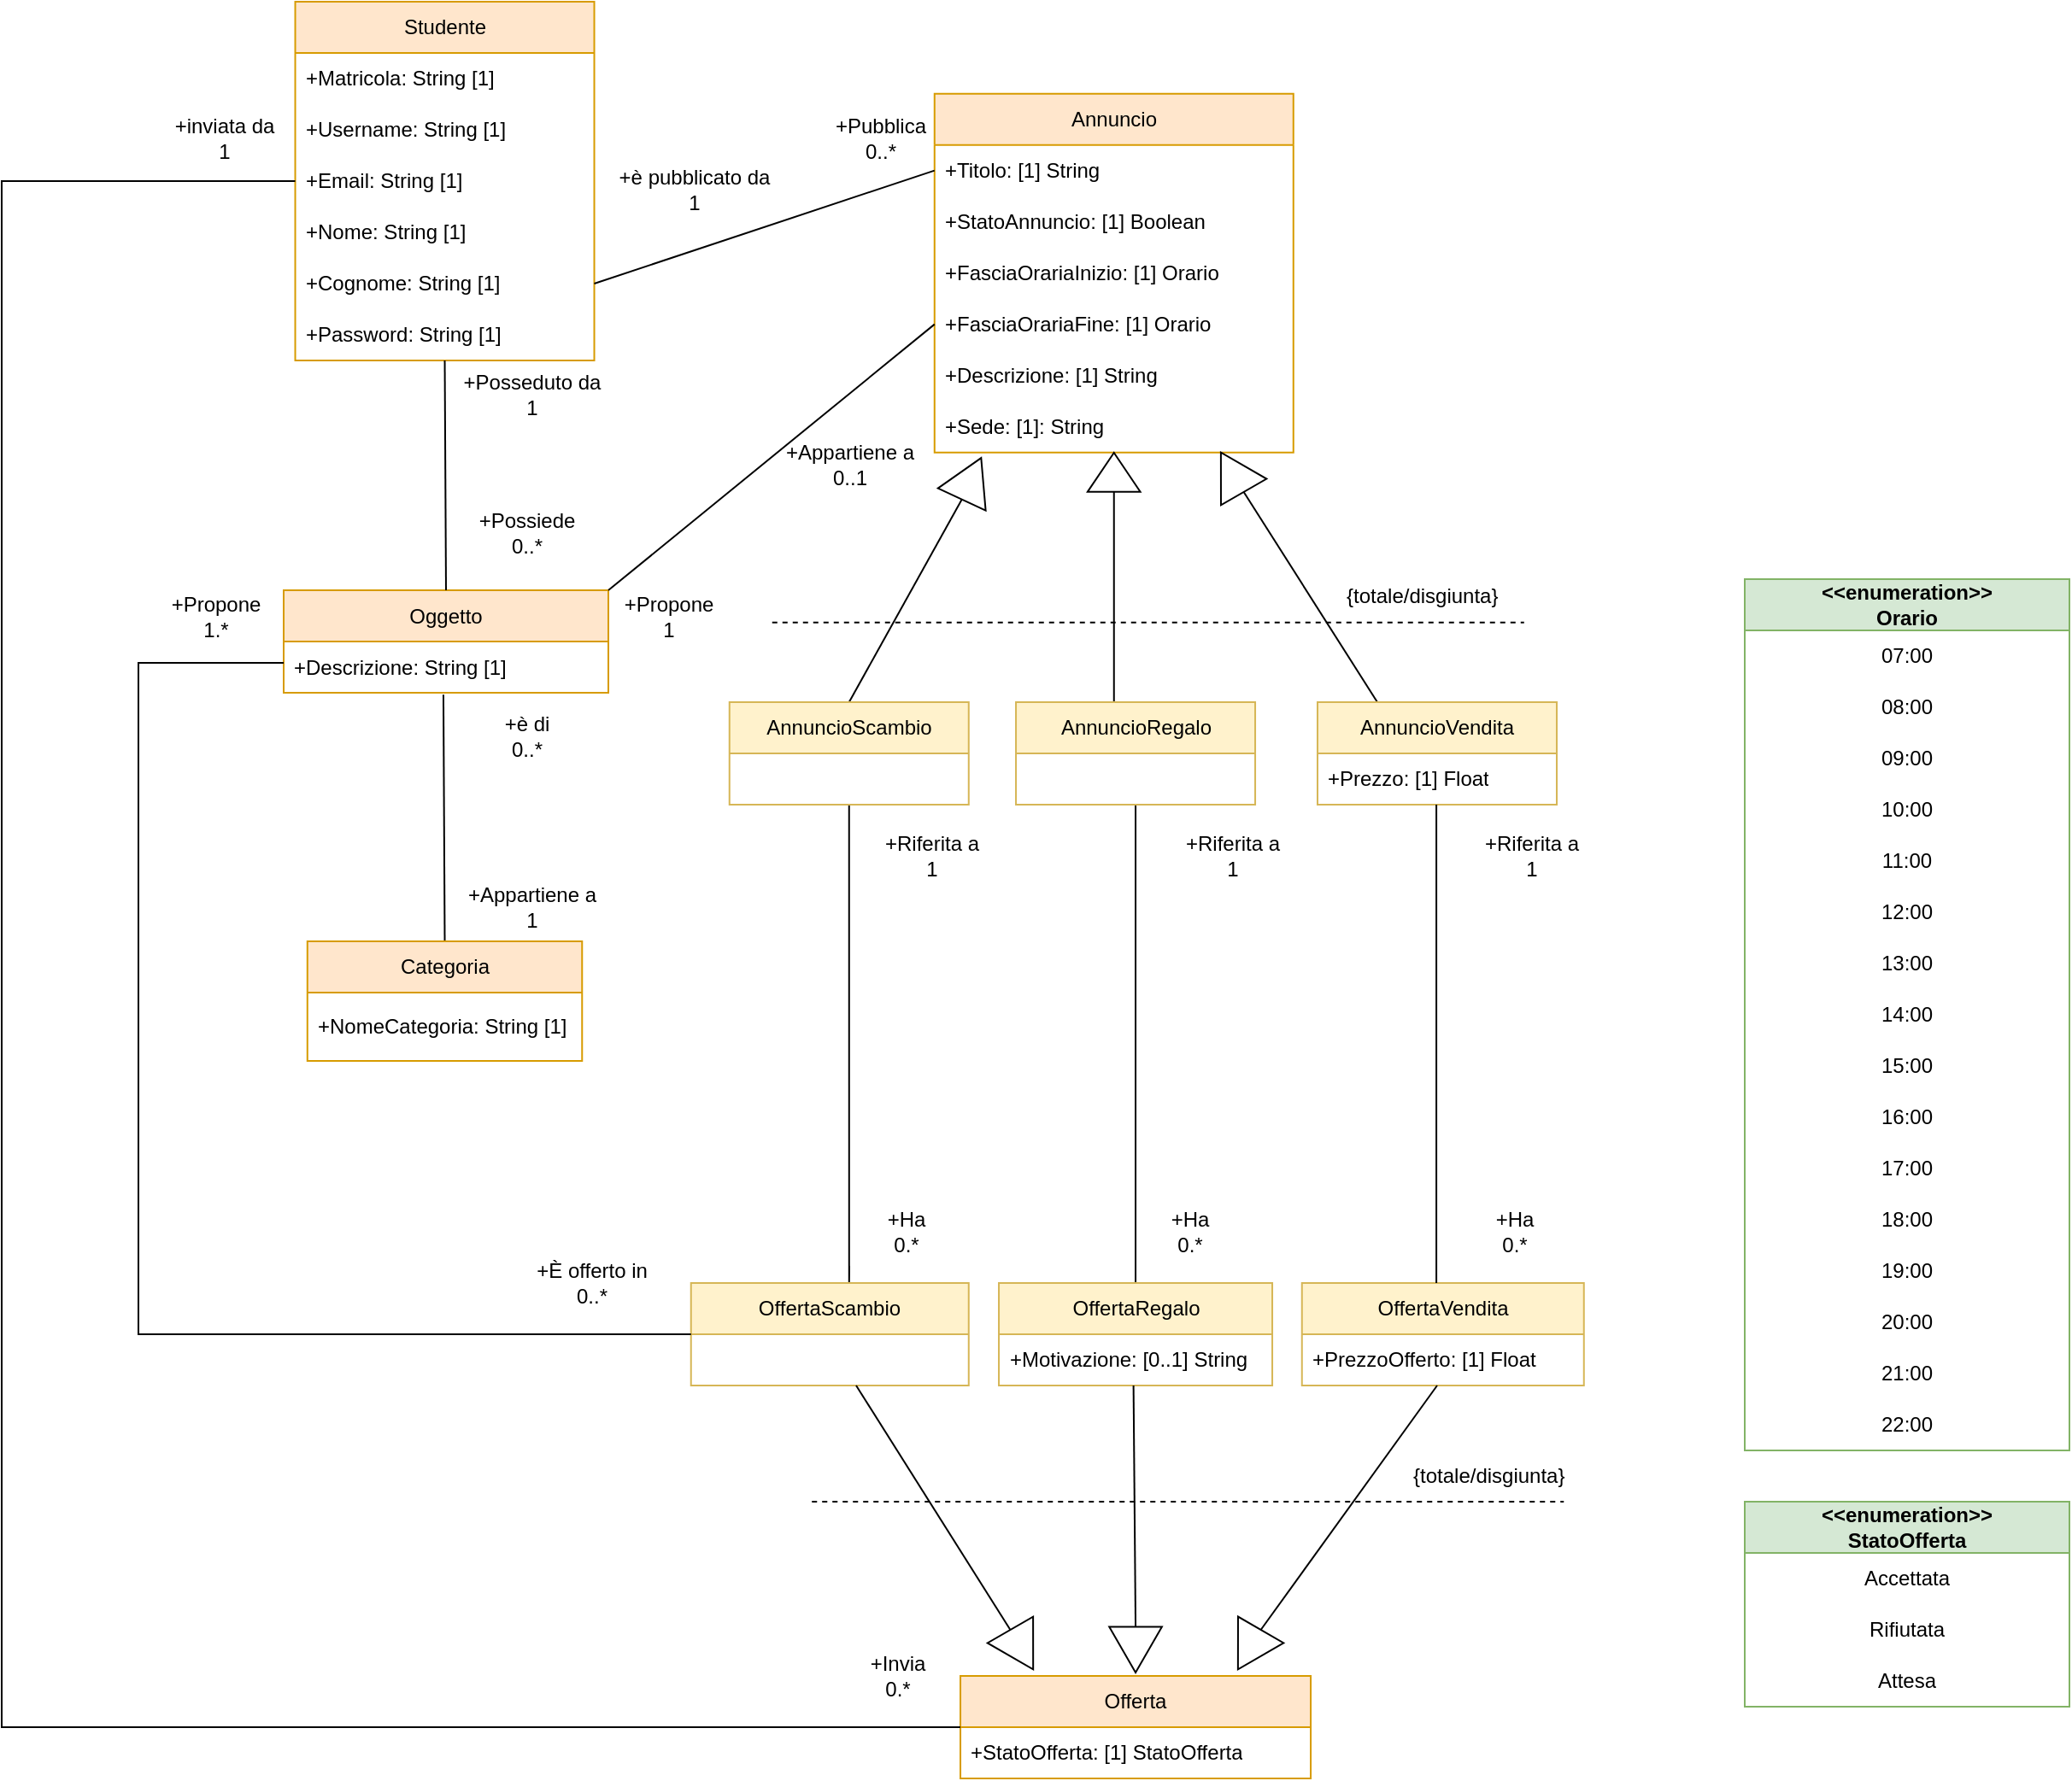 <mxfile version="28.2.5">
  <diagram name="Pagina-1" id="zWVODSfNYLkU4-OAESrM">
    <mxGraphModel dx="1209" dy="602" grid="1" gridSize="10" guides="1" tooltips="1" connect="1" arrows="1" fold="1" page="1" pageScale="1" pageWidth="827" pageHeight="1169" math="0" shadow="0">
      <root>
        <mxCell id="0" />
        <mxCell id="1" parent="0" />
        <mxCell id="bRePYDPPAmolNRZb8Xk8-1" value="Studente" style="swimlane;fontStyle=0;childLayout=stackLayout;horizontal=1;startSize=30;horizontalStack=0;resizeParent=1;resizeParentMax=0;resizeLast=0;collapsible=1;marginBottom=0;whiteSpace=wrap;html=1;fillColor=#ffe6cc;strokeColor=#d79b00;" vertex="1" parent="1">
          <mxGeometry x="511.76" y="210" width="175" height="210" as="geometry" />
        </mxCell>
        <mxCell id="bRePYDPPAmolNRZb8Xk8-2" value="+Matricola: String [1]" style="text;strokeColor=none;fillColor=none;align=left;verticalAlign=middle;spacingLeft=4;spacingRight=4;overflow=hidden;points=[[0,0.5],[1,0.5]];portConstraint=eastwest;rotatable=0;whiteSpace=wrap;html=1;" vertex="1" parent="bRePYDPPAmolNRZb8Xk8-1">
          <mxGeometry y="30" width="175" height="30" as="geometry" />
        </mxCell>
        <mxCell id="bRePYDPPAmolNRZb8Xk8-3" value="+Username: String [1]" style="text;strokeColor=none;fillColor=none;align=left;verticalAlign=middle;spacingLeft=4;spacingRight=4;overflow=hidden;points=[[0,0.5],[1,0.5]];portConstraint=eastwest;rotatable=0;whiteSpace=wrap;html=1;" vertex="1" parent="bRePYDPPAmolNRZb8Xk8-1">
          <mxGeometry y="60" width="175" height="30" as="geometry" />
        </mxCell>
        <mxCell id="bRePYDPPAmolNRZb8Xk8-4" value="+Email: String [1]" style="text;strokeColor=none;fillColor=none;align=left;verticalAlign=middle;spacingLeft=4;spacingRight=4;overflow=hidden;points=[[0,0.5],[1,0.5]];portConstraint=eastwest;rotatable=0;whiteSpace=wrap;html=1;" vertex="1" parent="bRePYDPPAmolNRZb8Xk8-1">
          <mxGeometry y="90" width="175" height="30" as="geometry" />
        </mxCell>
        <mxCell id="bRePYDPPAmolNRZb8Xk8-5" value="+Nome: String [1]" style="text;strokeColor=none;fillColor=none;align=left;verticalAlign=middle;spacingLeft=4;spacingRight=4;overflow=hidden;points=[[0,0.5],[1,0.5]];portConstraint=eastwest;rotatable=0;whiteSpace=wrap;html=1;" vertex="1" parent="bRePYDPPAmolNRZb8Xk8-1">
          <mxGeometry y="120" width="175" height="30" as="geometry" />
        </mxCell>
        <mxCell id="bRePYDPPAmolNRZb8Xk8-6" value="+Cognome: String [1]" style="text;strokeColor=none;fillColor=none;align=left;verticalAlign=middle;spacingLeft=4;spacingRight=4;overflow=hidden;points=[[0,0.5],[1,0.5]];portConstraint=eastwest;rotatable=0;whiteSpace=wrap;html=1;" vertex="1" parent="bRePYDPPAmolNRZb8Xk8-1">
          <mxGeometry y="150" width="175" height="30" as="geometry" />
        </mxCell>
        <mxCell id="bRePYDPPAmolNRZb8Xk8-7" value="+Password: String [1]" style="text;strokeColor=none;fillColor=none;align=left;verticalAlign=middle;spacingLeft=4;spacingRight=4;overflow=hidden;points=[[0,0.5],[1,0.5]];portConstraint=eastwest;rotatable=0;whiteSpace=wrap;html=1;" vertex="1" parent="bRePYDPPAmolNRZb8Xk8-1">
          <mxGeometry y="180" width="175" height="30" as="geometry" />
        </mxCell>
        <mxCell id="bRePYDPPAmolNRZb8Xk8-8" value="Oggetto" style="swimlane;fontStyle=0;childLayout=stackLayout;horizontal=1;startSize=30;horizontalStack=0;resizeParent=1;resizeParentMax=0;resizeLast=0;collapsible=1;marginBottom=0;whiteSpace=wrap;html=1;fillColor=#ffe6cc;strokeColor=#d79b00;" vertex="1" parent="1">
          <mxGeometry x="505" y="554.5" width="190" height="60" as="geometry" />
        </mxCell>
        <mxCell id="bRePYDPPAmolNRZb8Xk8-9" value="+Descrizione: String [1]" style="text;strokeColor=none;fillColor=none;align=left;verticalAlign=middle;spacingLeft=4;spacingRight=4;overflow=hidden;points=[[0,0.5],[1,0.5]];portConstraint=eastwest;rotatable=0;whiteSpace=wrap;html=1;" vertex="1" parent="bRePYDPPAmolNRZb8Xk8-8">
          <mxGeometry y="30" width="190" height="30" as="geometry" />
        </mxCell>
        <mxCell id="bRePYDPPAmolNRZb8Xk8-10" value="Annuncio" style="swimlane;fontStyle=0;childLayout=stackLayout;horizontal=1;startSize=30;horizontalStack=0;resizeParent=1;resizeParentMax=0;resizeLast=0;collapsible=1;marginBottom=0;whiteSpace=wrap;html=1;fillColor=#ffe6cc;strokeColor=#d79b00;" vertex="1" parent="1">
          <mxGeometry x="885.88" y="263.82" width="210" height="210" as="geometry" />
        </mxCell>
        <mxCell id="bRePYDPPAmolNRZb8Xk8-11" value="+Titolo: [1] String" style="text;strokeColor=none;fillColor=none;align=left;verticalAlign=middle;spacingLeft=4;spacingRight=4;overflow=hidden;points=[[0,0.5],[1,0.5]];portConstraint=eastwest;rotatable=0;whiteSpace=wrap;html=1;" vertex="1" parent="bRePYDPPAmolNRZb8Xk8-10">
          <mxGeometry y="30" width="210" height="30" as="geometry" />
        </mxCell>
        <mxCell id="bRePYDPPAmolNRZb8Xk8-12" value="+StatoAnnuncio: [1] Boolean" style="text;strokeColor=none;fillColor=none;align=left;verticalAlign=middle;spacingLeft=4;spacingRight=4;overflow=hidden;points=[[0,0.5],[1,0.5]];portConstraint=eastwest;rotatable=0;whiteSpace=wrap;html=1;" vertex="1" parent="bRePYDPPAmolNRZb8Xk8-10">
          <mxGeometry y="60" width="210" height="30" as="geometry" />
        </mxCell>
        <mxCell id="bRePYDPPAmolNRZb8Xk8-13" value="+FasciaOrariaInizio: [1] Orario" style="text;strokeColor=none;fillColor=none;align=left;verticalAlign=middle;spacingLeft=4;spacingRight=4;overflow=hidden;points=[[0,0.5],[1,0.5]];portConstraint=eastwest;rotatable=0;whiteSpace=wrap;html=1;" vertex="1" parent="bRePYDPPAmolNRZb8Xk8-10">
          <mxGeometry y="90" width="210" height="30" as="geometry" />
        </mxCell>
        <mxCell id="bRePYDPPAmolNRZb8Xk8-14" value="+FasciaOrariaFine: [1]&amp;nbsp;Orario" style="text;strokeColor=none;fillColor=none;align=left;verticalAlign=middle;spacingLeft=4;spacingRight=4;overflow=hidden;points=[[0,0.5],[1,0.5]];portConstraint=eastwest;rotatable=0;whiteSpace=wrap;html=1;" vertex="1" parent="bRePYDPPAmolNRZb8Xk8-10">
          <mxGeometry y="120" width="210" height="30" as="geometry" />
        </mxCell>
        <mxCell id="bRePYDPPAmolNRZb8Xk8-15" value="+Descrizione: [1] String" style="text;strokeColor=none;fillColor=none;align=left;verticalAlign=middle;spacingLeft=4;spacingRight=4;overflow=hidden;points=[[0,0.5],[1,0.5]];portConstraint=eastwest;rotatable=0;whiteSpace=wrap;html=1;" vertex="1" parent="bRePYDPPAmolNRZb8Xk8-10">
          <mxGeometry y="150" width="210" height="30" as="geometry" />
        </mxCell>
        <mxCell id="bRePYDPPAmolNRZb8Xk8-16" value="+Sede: [1]: String" style="text;strokeColor=none;fillColor=none;align=left;verticalAlign=middle;spacingLeft=4;spacingRight=4;overflow=hidden;points=[[0,0.5],[1,0.5]];portConstraint=eastwest;rotatable=0;whiteSpace=wrap;html=1;" vertex="1" parent="bRePYDPPAmolNRZb8Xk8-10">
          <mxGeometry y="180" width="210" height="30" as="geometry" />
        </mxCell>
        <mxCell id="bRePYDPPAmolNRZb8Xk8-17" value="" style="triangle;whiteSpace=wrap;html=1;rotation=-120;" vertex="1" parent="1">
          <mxGeometry x="1046.76" y="470" width="26.76" height="30.81" as="geometry" />
        </mxCell>
        <mxCell id="bRePYDPPAmolNRZb8Xk8-18" value="" style="triangle;whiteSpace=wrap;html=1;rotation=-90;" vertex="1" parent="1">
          <mxGeometry x="979.44" y="470" width="22.87" height="30.81" as="geometry" />
        </mxCell>
        <mxCell id="bRePYDPPAmolNRZb8Xk8-19" value="" style="triangle;whiteSpace=wrap;html=1;rotation=-65;" vertex="1" parent="1">
          <mxGeometry x="894.115" y="473.815" width="26.76" height="30.81" as="geometry" />
        </mxCell>
        <mxCell id="bRePYDPPAmolNRZb8Xk8-20" value="" style="endArrow=none;html=1;rounded=0;entryX=0;entryY=0.5;entryDx=0;entryDy=0;exitX=0.25;exitY=0;exitDx=0;exitDy=0;" edge="1" parent="1" source="bRePYDPPAmolNRZb8Xk8-23" target="bRePYDPPAmolNRZb8Xk8-17">
          <mxGeometry width="50" height="50" relative="1" as="geometry">
            <mxPoint x="870.88" y="633.42" as="sourcePoint" />
            <mxPoint x="900.88" y="562.22" as="targetPoint" />
          </mxGeometry>
        </mxCell>
        <mxCell id="bRePYDPPAmolNRZb8Xk8-21" value="" style="endArrow=none;html=1;rounded=0;entryX=0;entryY=0.5;entryDx=0;entryDy=0;exitX=0.5;exitY=0;exitDx=0;exitDy=0;" edge="1" parent="1" target="bRePYDPPAmolNRZb8Xk8-18">
          <mxGeometry width="50" height="50" relative="1" as="geometry">
            <mxPoint x="990.88" y="633.42" as="sourcePoint" />
            <mxPoint x="990.883" y="560.201" as="targetPoint" />
          </mxGeometry>
        </mxCell>
        <mxCell id="bRePYDPPAmolNRZb8Xk8-22" value="" style="endArrow=none;html=1;rounded=0;entryX=0;entryY=0.5;entryDx=0;entryDy=0;exitX=0.5;exitY=0;exitDx=0;exitDy=0;" edge="1" parent="1" source="bRePYDPPAmolNRZb8Xk8-28" target="bRePYDPPAmolNRZb8Xk8-19">
          <mxGeometry width="50" height="50" relative="1" as="geometry">
            <mxPoint x="1090.88" y="613.42" as="sourcePoint" />
            <mxPoint x="1070.88" y="583.42" as="targetPoint" />
          </mxGeometry>
        </mxCell>
        <mxCell id="bRePYDPPAmolNRZb8Xk8-23" value="AnnuncioVendita" style="swimlane;fontStyle=0;childLayout=stackLayout;horizontal=1;startSize=30;horizontalStack=0;resizeParent=1;resizeParentMax=0;resizeLast=0;collapsible=1;marginBottom=0;whiteSpace=wrap;html=1;fillColor=#fff2cc;strokeColor=#d6b656;" vertex="1" parent="1">
          <mxGeometry x="1109.99" y="620" width="140" height="60" as="geometry" />
        </mxCell>
        <mxCell id="bRePYDPPAmolNRZb8Xk8-24" value="+Prezzo: [1] Float" style="text;strokeColor=none;fillColor=none;align=left;verticalAlign=middle;spacingLeft=4;spacingRight=4;overflow=hidden;points=[[0,0.5],[1,0.5]];portConstraint=eastwest;rotatable=0;whiteSpace=wrap;html=1;" vertex="1" parent="bRePYDPPAmolNRZb8Xk8-23">
          <mxGeometry y="30" width="140" height="30" as="geometry" />
        </mxCell>
        <mxCell id="bRePYDPPAmolNRZb8Xk8-25" style="edgeStyle=orthogonalEdgeStyle;rounded=0;orthogonalLoop=1;jettySize=auto;html=1;exitX=0.5;exitY=1;exitDx=0;exitDy=0;entryX=0.5;entryY=0;entryDx=0;entryDy=0;endArrow=none;endFill=0;" edge="1" parent="1" source="bRePYDPPAmolNRZb8Xk8-26" target="bRePYDPPAmolNRZb8Xk8-46">
          <mxGeometry relative="1" as="geometry" />
        </mxCell>
        <mxCell id="bRePYDPPAmolNRZb8Xk8-26" value="AnnuncioRegalo" style="swimlane;fontStyle=0;childLayout=stackLayout;horizontal=1;startSize=30;horizontalStack=0;resizeParent=1;resizeParentMax=0;resizeLast=0;collapsible=1;marginBottom=0;whiteSpace=wrap;html=1;fillColor=#fff2cc;strokeColor=#d6b656;" vertex="1" parent="1">
          <mxGeometry x="933.52" y="620" width="140" height="60" as="geometry" />
        </mxCell>
        <mxCell id="bRePYDPPAmolNRZb8Xk8-27" style="edgeStyle=orthogonalEdgeStyle;rounded=0;orthogonalLoop=1;jettySize=auto;html=1;exitX=0.5;exitY=1;exitDx=0;exitDy=0;endArrow=none;endFill=0;" edge="1" parent="1" source="bRePYDPPAmolNRZb8Xk8-28">
          <mxGeometry relative="1" as="geometry">
            <mxPoint x="836" y="950" as="targetPoint" />
            <Array as="points">
              <mxPoint x="836" y="960" />
            </Array>
          </mxGeometry>
        </mxCell>
        <mxCell id="bRePYDPPAmolNRZb8Xk8-28" value="AnnuncioScambio" style="swimlane;fontStyle=0;childLayout=stackLayout;horizontal=1;startSize=30;horizontalStack=0;resizeParent=1;resizeParentMax=0;resizeLast=0;collapsible=1;marginBottom=0;whiteSpace=wrap;html=1;fillColor=#fff2cc;strokeColor=#d6b656;" vertex="1" parent="1">
          <mxGeometry x="765.88" y="620" width="140" height="60" as="geometry" />
        </mxCell>
        <mxCell id="bRePYDPPAmolNRZb8Xk8-29" value="" style="endArrow=none;dashed=1;html=1;rounded=0;" edge="1" parent="1">
          <mxGeometry width="50" height="50" relative="1" as="geometry">
            <mxPoint x="790.88" y="573.42" as="sourcePoint" />
            <mxPoint x="1230.88" y="573.42" as="targetPoint" />
          </mxGeometry>
        </mxCell>
        <mxCell id="bRePYDPPAmolNRZb8Xk8-30" value="{totale/disgiunta}" style="text;strokeColor=none;fillColor=none;align=left;verticalAlign=middle;spacingLeft=4;spacingRight=4;overflow=hidden;points=[[0,0.5],[1,0.5]];portConstraint=eastwest;rotatable=0;whiteSpace=wrap;html=1;" vertex="1" parent="1">
          <mxGeometry x="1120.88" y="543.42" width="100" height="30" as="geometry" />
        </mxCell>
        <mxCell id="bRePYDPPAmolNRZb8Xk8-31" value="" style="endArrow=none;html=1;rounded=0;exitX=0;exitY=0.5;exitDx=0;exitDy=0;entryX=1;entryY=0.5;entryDx=0;entryDy=0;" edge="1" parent="1" source="bRePYDPPAmolNRZb8Xk8-11" target="bRePYDPPAmolNRZb8Xk8-6">
          <mxGeometry width="50" height="50" relative="1" as="geometry">
            <mxPoint x="737.5" y="340" as="sourcePoint" />
            <mxPoint x="650" y="260" as="targetPoint" />
          </mxGeometry>
        </mxCell>
        <mxCell id="bRePYDPPAmolNRZb8Xk8-32" value="" style="endArrow=none;html=1;rounded=0;entryX=0;entryY=0.5;entryDx=0;entryDy=0;exitX=1;exitY=0;exitDx=0;exitDy=0;" edge="1" parent="1" source="bRePYDPPAmolNRZb8Xk8-8" target="bRePYDPPAmolNRZb8Xk8-14">
          <mxGeometry width="50" height="50" relative="1" as="geometry">
            <mxPoint x="695" y="465" as="sourcePoint" />
            <mxPoint x="672.5" y="490" as="targetPoint" />
          </mxGeometry>
        </mxCell>
        <mxCell id="bRePYDPPAmolNRZb8Xk8-33" value="" style="endArrow=none;html=1;rounded=0;exitX=0.5;exitY=0;exitDx=0;exitDy=0;entryX=0.5;entryY=1;entryDx=0;entryDy=0;" edge="1" parent="1" source="bRePYDPPAmolNRZb8Xk8-8" target="bRePYDPPAmolNRZb8Xk8-1">
          <mxGeometry width="50" height="50" relative="1" as="geometry">
            <mxPoint x="595" y="520" as="sourcePoint" />
            <mxPoint x="595" y="350" as="targetPoint" />
          </mxGeometry>
        </mxCell>
        <mxCell id="bRePYDPPAmolNRZb8Xk8-34" value="+Pubblica&lt;div&gt;0..*&lt;/div&gt;" style="text;html=1;align=center;verticalAlign=middle;resizable=0;points=[];autosize=1;strokeColor=none;fillColor=none;" vertex="1" parent="1">
          <mxGeometry x="814.12" y="270" width="80" height="40" as="geometry" />
        </mxCell>
        <mxCell id="bRePYDPPAmolNRZb8Xk8-35" value="+è pubblicato da&lt;div&gt;1&lt;/div&gt;" style="text;html=1;align=center;verticalAlign=middle;resizable=0;points=[];autosize=1;strokeColor=none;fillColor=none;" vertex="1" parent="1">
          <mxGeometry x="690" y="300" width="110" height="40" as="geometry" />
        </mxCell>
        <mxCell id="bRePYDPPAmolNRZb8Xk8-36" value="+Posseduto da&lt;div&gt;1&lt;/div&gt;" style="text;html=1;align=center;verticalAlign=middle;resizable=0;points=[];autosize=1;strokeColor=none;fillColor=none;" vertex="1" parent="1">
          <mxGeometry x="600" y="420" width="100" height="40" as="geometry" />
        </mxCell>
        <mxCell id="bRePYDPPAmolNRZb8Xk8-37" value="+Possiede&lt;div&gt;0..*&lt;/div&gt;" style="text;html=1;align=center;verticalAlign=middle;resizable=0;points=[];autosize=1;strokeColor=none;fillColor=none;" vertex="1" parent="1">
          <mxGeometry x="606.76" y="500.81" width="80" height="40" as="geometry" />
        </mxCell>
        <mxCell id="bRePYDPPAmolNRZb8Xk8-38" value="+Propone&lt;div&gt;1&lt;/div&gt;" style="text;html=1;align=center;verticalAlign=middle;resizable=0;points=[];autosize=1;strokeColor=none;fillColor=none;" vertex="1" parent="1">
          <mxGeometry x="690" y="550" width="80" height="40" as="geometry" />
        </mxCell>
        <mxCell id="bRePYDPPAmolNRZb8Xk8-39" value="+Appartiene a&lt;div&gt;0..1&lt;/div&gt;" style="text;html=1;align=center;verticalAlign=middle;resizable=0;points=[];autosize=1;strokeColor=none;fillColor=none;" vertex="1" parent="1">
          <mxGeometry x="785.88" y="460.81" width="100" height="40" as="geometry" />
        </mxCell>
        <mxCell id="bRePYDPPAmolNRZb8Xk8-40" value="Offerta" style="swimlane;fontStyle=0;childLayout=stackLayout;horizontal=1;startSize=30;horizontalStack=0;resizeParent=1;resizeParentMax=0;resizeLast=0;collapsible=1;marginBottom=0;whiteSpace=wrap;html=1;fillColor=#ffe6cc;strokeColor=#d79b00;" vertex="1" parent="1">
          <mxGeometry x="901.02" y="1190" width="205" height="60" as="geometry" />
        </mxCell>
        <mxCell id="bRePYDPPAmolNRZb8Xk8-41" value="+StatoOfferta: [1] StatoOfferta" style="text;strokeColor=none;fillColor=none;align=left;verticalAlign=middle;spacingLeft=4;spacingRight=4;overflow=hidden;points=[[0,0.5],[1,0.5]];portConstraint=eastwest;rotatable=0;whiteSpace=wrap;html=1;" vertex="1" parent="bRePYDPPAmolNRZb8Xk8-40">
          <mxGeometry y="30" width="205" height="30" as="geometry" />
        </mxCell>
        <mxCell id="bRePYDPPAmolNRZb8Xk8-42" value="" style="triangle;whiteSpace=wrap;html=1;rotation=60;" vertex="1" parent="1">
          <mxGeometry x="923.52" y="1159.19" width="26.76" height="30.81" as="geometry" />
        </mxCell>
        <mxCell id="bRePYDPPAmolNRZb8Xk8-43" value="" style="triangle;whiteSpace=wrap;html=1;rotation=90;" vertex="1" parent="1">
          <mxGeometry x="990.143" y="1159.186" width="26.76" height="30.81" as="geometry" />
        </mxCell>
        <mxCell id="bRePYDPPAmolNRZb8Xk8-44" value="" style="triangle;whiteSpace=wrap;html=1;rotation=120;" vertex="1" parent="1">
          <mxGeometry x="1056.755" y="1159.185" width="26.76" height="30.81" as="geometry" />
        </mxCell>
        <mxCell id="bRePYDPPAmolNRZb8Xk8-45" value="OffertaScambio" style="swimlane;fontStyle=0;childLayout=stackLayout;horizontal=1;startSize=30;horizontalStack=0;resizeParent=1;resizeParentMax=0;resizeLast=0;collapsible=1;marginBottom=0;whiteSpace=wrap;html=1;fillColor=#fff2cc;strokeColor=#d6b656;" vertex="1" parent="1">
          <mxGeometry x="743.37" y="960" width="162.51" height="60" as="geometry" />
        </mxCell>
        <mxCell id="bRePYDPPAmolNRZb8Xk8-46" value="OffertaRegalo" style="swimlane;fontStyle=0;childLayout=stackLayout;horizontal=1;startSize=30;horizontalStack=0;resizeParent=1;resizeParentMax=0;resizeLast=0;collapsible=1;marginBottom=0;whiteSpace=wrap;html=1;fillColor=#fff2cc;strokeColor=#d6b656;" vertex="1" parent="1">
          <mxGeometry x="923.52" y="960" width="160" height="60" as="geometry" />
        </mxCell>
        <mxCell id="bRePYDPPAmolNRZb8Xk8-47" value="+Motivazione: [0..1] String" style="text;strokeColor=none;fillColor=none;align=left;verticalAlign=middle;spacingLeft=4;spacingRight=4;overflow=hidden;points=[[0,0.5],[1,0.5]];portConstraint=eastwest;rotatable=0;whiteSpace=wrap;html=1;" vertex="1" parent="bRePYDPPAmolNRZb8Xk8-46">
          <mxGeometry y="30" width="160" height="30" as="geometry" />
        </mxCell>
        <mxCell id="bRePYDPPAmolNRZb8Xk8-48" value="OffertaVendita" style="swimlane;fontStyle=0;childLayout=stackLayout;horizontal=1;startSize=30;horizontalStack=0;resizeParent=1;resizeParentMax=0;resizeLast=0;collapsible=1;marginBottom=0;whiteSpace=wrap;html=1;fillColor=#fff2cc;strokeColor=#d6b656;" vertex="1" parent="1">
          <mxGeometry x="1100.88" y="960" width="165" height="60" as="geometry" />
        </mxCell>
        <mxCell id="bRePYDPPAmolNRZb8Xk8-49" value="+PrezzoOfferto: [1] Float" style="text;strokeColor=none;fillColor=none;align=left;verticalAlign=middle;spacingLeft=4;spacingRight=4;overflow=hidden;points=[[0,0.5],[1,0.5]];portConstraint=eastwest;rotatable=0;whiteSpace=wrap;html=1;" vertex="1" parent="bRePYDPPAmolNRZb8Xk8-48">
          <mxGeometry y="30" width="165" height="30" as="geometry" />
        </mxCell>
        <mxCell id="bRePYDPPAmolNRZb8Xk8-50" value="" style="endArrow=none;dashed=1;html=1;rounded=0;" edge="1" parent="1">
          <mxGeometry width="50" height="50" relative="1" as="geometry">
            <mxPoint x="814.12" y="1087.99" as="sourcePoint" />
            <mxPoint x="1254.12" y="1087.99" as="targetPoint" />
          </mxGeometry>
        </mxCell>
        <mxCell id="bRePYDPPAmolNRZb8Xk8-51" value="{totale/disgiunta}" style="text;strokeColor=none;fillColor=none;align=left;verticalAlign=middle;spacingLeft=4;spacingRight=4;overflow=hidden;points=[[0,0.5],[1,0.5]];portConstraint=eastwest;rotatable=0;whiteSpace=wrap;html=1;" vertex="1" parent="1">
          <mxGeometry x="1160" y="1057.99" width="100" height="30" as="geometry" />
        </mxCell>
        <mxCell id="bRePYDPPAmolNRZb8Xk8-52" value="&lt;div&gt;&lt;b&gt;&amp;lt;&amp;lt;enumeration&amp;gt;&amp;gt;&lt;/b&gt;&lt;/div&gt;&lt;div&gt;&lt;b&gt;StatoOfferta&lt;/b&gt;&lt;/div&gt;" style="swimlane;fontStyle=0;childLayout=stackLayout;horizontal=1;startSize=30;horizontalStack=0;resizeParent=1;resizeParentMax=0;resizeLast=0;collapsible=1;marginBottom=0;whiteSpace=wrap;html=1;fillColor=#d5e8d4;strokeColor=#82b366;" vertex="1" parent="1">
          <mxGeometry x="1360" y="1087.99" width="190" height="120" as="geometry" />
        </mxCell>
        <mxCell id="bRePYDPPAmolNRZb8Xk8-53" value="Accettata" style="text;strokeColor=none;fillColor=none;align=center;verticalAlign=middle;spacingLeft=4;spacingRight=4;overflow=hidden;points=[[0,0.5],[1,0.5]];portConstraint=eastwest;rotatable=0;whiteSpace=wrap;html=1;" vertex="1" parent="bRePYDPPAmolNRZb8Xk8-52">
          <mxGeometry y="30" width="190" height="30" as="geometry" />
        </mxCell>
        <mxCell id="bRePYDPPAmolNRZb8Xk8-54" value="Rifiutata" style="text;strokeColor=none;fillColor=none;align=center;verticalAlign=middle;spacingLeft=4;spacingRight=4;overflow=hidden;points=[[0,0.5],[1,0.5]];portConstraint=eastwest;rotatable=0;whiteSpace=wrap;html=1;" vertex="1" parent="bRePYDPPAmolNRZb8Xk8-52">
          <mxGeometry y="60" width="190" height="30" as="geometry" />
        </mxCell>
        <mxCell id="bRePYDPPAmolNRZb8Xk8-55" value="Attesa" style="text;strokeColor=none;fillColor=none;align=center;verticalAlign=middle;spacingLeft=4;spacingRight=4;overflow=hidden;points=[[0,0.5],[1,0.5]];portConstraint=eastwest;rotatable=0;whiteSpace=wrap;html=1;" vertex="1" parent="bRePYDPPAmolNRZb8Xk8-52">
          <mxGeometry y="90" width="190" height="30" as="geometry" />
        </mxCell>
        <mxCell id="bRePYDPPAmolNRZb8Xk8-56" style="edgeStyle=orthogonalEdgeStyle;rounded=0;orthogonalLoop=1;jettySize=auto;html=1;exitX=0;exitY=0.5;exitDx=0;exitDy=0;entryX=0;entryY=0.5;entryDx=0;entryDy=0;endArrow=none;endFill=0;" edge="1" parent="1" target="bRePYDPPAmolNRZb8Xk8-45">
          <mxGeometry relative="1" as="geometry">
            <Array as="points">
              <mxPoint x="420" y="597" />
              <mxPoint x="420" y="990" />
            </Array>
            <mxPoint x="505" y="597.01" as="sourcePoint" />
          </mxGeometry>
        </mxCell>
        <mxCell id="bRePYDPPAmolNRZb8Xk8-57" style="edgeStyle=orthogonalEdgeStyle;rounded=0;orthogonalLoop=1;jettySize=auto;html=1;exitX=0.5;exitY=1;exitDx=0;exitDy=0;entryX=0.5;entryY=0;entryDx=0;entryDy=0;endArrow=none;endFill=0;" edge="1" parent="1">
          <mxGeometry relative="1" as="geometry">
            <mxPoint x="1179.54" y="680" as="sourcePoint" />
            <mxPoint x="1179.54" y="960" as="targetPoint" />
          </mxGeometry>
        </mxCell>
        <mxCell id="bRePYDPPAmolNRZb8Xk8-58" value="" style="endArrow=none;html=1;rounded=0;exitX=0;exitY=0.5;exitDx=0;exitDy=0;" edge="1" parent="1" source="bRePYDPPAmolNRZb8Xk8-42">
          <mxGeometry width="50" height="50" relative="1" as="geometry">
            <mxPoint x="960" y="1150" as="sourcePoint" />
            <mxPoint x="840" y="1020" as="targetPoint" />
          </mxGeometry>
        </mxCell>
        <mxCell id="bRePYDPPAmolNRZb8Xk8-59" value="" style="endArrow=none;html=1;rounded=0;exitX=0;exitY=0.5;exitDx=0;exitDy=0;" edge="1" parent="1" source="bRePYDPPAmolNRZb8Xk8-43">
          <mxGeometry width="50" height="50" relative="1" as="geometry">
            <mxPoint x="952.31" y="1070" as="sourcePoint" />
            <mxPoint x="1002.31" y="1020" as="targetPoint" />
          </mxGeometry>
        </mxCell>
        <mxCell id="bRePYDPPAmolNRZb8Xk8-60" value="" style="endArrow=none;html=1;rounded=0;exitX=0;exitY=0.5;exitDx=0;exitDy=0;" edge="1" parent="1" source="bRePYDPPAmolNRZb8Xk8-44">
          <mxGeometry width="50" height="50" relative="1" as="geometry">
            <mxPoint x="1130" y="1070" as="sourcePoint" />
            <mxPoint x="1180" y="1020" as="targetPoint" />
          </mxGeometry>
        </mxCell>
        <mxCell id="bRePYDPPAmolNRZb8Xk8-61" value="+Ha&lt;div&gt;0.*&lt;/div&gt;" style="text;html=1;align=center;verticalAlign=middle;resizable=0;points=[];autosize=1;strokeColor=none;fillColor=none;" vertex="1" parent="1">
          <mxGeometry x="844.11" y="910" width="50" height="40" as="geometry" />
        </mxCell>
        <mxCell id="bRePYDPPAmolNRZb8Xk8-62" value="+Ha&lt;div&gt;0.*&lt;/div&gt;" style="text;html=1;align=center;verticalAlign=middle;resizable=0;points=[];autosize=1;strokeColor=none;fillColor=none;" vertex="1" parent="1">
          <mxGeometry x="1010" y="910" width="50" height="40" as="geometry" />
        </mxCell>
        <mxCell id="bRePYDPPAmolNRZb8Xk8-63" value="+Ha&lt;div&gt;0.*&lt;/div&gt;" style="text;html=1;align=center;verticalAlign=middle;resizable=0;points=[];autosize=1;strokeColor=none;fillColor=none;" vertex="1" parent="1">
          <mxGeometry x="1199.99" y="910" width="50" height="40" as="geometry" />
        </mxCell>
        <mxCell id="bRePYDPPAmolNRZb8Xk8-64" value="+Riferita a&lt;div&gt;1&lt;/div&gt;" style="text;html=1;align=center;verticalAlign=middle;resizable=0;points=[];autosize=1;strokeColor=none;fillColor=none;" vertex="1" parent="1">
          <mxGeometry x="844.11" y="690" width="80" height="40" as="geometry" />
        </mxCell>
        <mxCell id="bRePYDPPAmolNRZb8Xk8-65" value="+Riferita a&lt;div&gt;1&lt;/div&gt;" style="text;html=1;align=center;verticalAlign=middle;resizable=0;points=[];autosize=1;strokeColor=none;fillColor=none;" vertex="1" parent="1">
          <mxGeometry x="1020.14" y="690" width="80" height="40" as="geometry" />
        </mxCell>
        <mxCell id="bRePYDPPAmolNRZb8Xk8-66" value="+Riferita a&lt;div&gt;1&lt;/div&gt;" style="text;html=1;align=center;verticalAlign=middle;resizable=0;points=[];autosize=1;strokeColor=none;fillColor=none;" vertex="1" parent="1">
          <mxGeometry x="1195" y="690" width="80" height="40" as="geometry" />
        </mxCell>
        <mxCell id="bRePYDPPAmolNRZb8Xk8-67" value="+È offerto in&lt;div&gt;0..*&lt;/div&gt;" style="text;html=1;align=center;verticalAlign=middle;resizable=0;points=[];autosize=1;strokeColor=none;fillColor=none;" vertex="1" parent="1">
          <mxGeometry x="640" y="940" width="90" height="40" as="geometry" />
        </mxCell>
        <mxCell id="bRePYDPPAmolNRZb8Xk8-68" value="+Propone&lt;div&gt;1.*&lt;/div&gt;" style="text;html=1;align=center;verticalAlign=middle;resizable=0;points=[];autosize=1;strokeColor=none;fillColor=none;" vertex="1" parent="1">
          <mxGeometry x="425" y="550" width="80" height="40" as="geometry" />
        </mxCell>
        <mxCell id="bRePYDPPAmolNRZb8Xk8-69" style="edgeStyle=orthogonalEdgeStyle;rounded=0;orthogonalLoop=1;jettySize=auto;html=1;exitX=0;exitY=0.5;exitDx=0;exitDy=0;endArrow=none;endFill=0;" edge="1" parent="1" source="bRePYDPPAmolNRZb8Xk8-4">
          <mxGeometry relative="1" as="geometry">
            <mxPoint x="900" y="1220" as="targetPoint" />
            <Array as="points">
              <mxPoint x="340" y="315" />
              <mxPoint x="340" y="1220" />
              <mxPoint x="901" y="1220" />
            </Array>
          </mxGeometry>
        </mxCell>
        <mxCell id="bRePYDPPAmolNRZb8Xk8-70" value="+Invia&lt;div&gt;0.*&lt;/div&gt;" style="text;html=1;align=center;verticalAlign=middle;resizable=0;points=[];autosize=1;strokeColor=none;fillColor=none;" vertex="1" parent="1">
          <mxGeometry x="834.11" y="1170" width="60" height="40" as="geometry" />
        </mxCell>
        <mxCell id="bRePYDPPAmolNRZb8Xk8-71" value="+inviata da&lt;div&gt;1&lt;/div&gt;" style="text;html=1;align=center;verticalAlign=middle;resizable=0;points=[];autosize=1;strokeColor=none;fillColor=none;" vertex="1" parent="1">
          <mxGeometry x="430" y="270" width="80" height="40" as="geometry" />
        </mxCell>
        <mxCell id="bRePYDPPAmolNRZb8Xk8-72" value="" style="endArrow=none;html=1;rounded=0;entryX=0.492;entryY=1.039;entryDx=0;entryDy=0;entryPerimeter=0;exitX=0.5;exitY=0;exitDx=0;exitDy=0;" edge="1" parent="1" source="bRePYDPPAmolNRZb8Xk8-73" target="bRePYDPPAmolNRZb8Xk8-9">
          <mxGeometry width="50" height="50" relative="1" as="geometry">
            <mxPoint x="598" y="770" as="sourcePoint" />
            <mxPoint x="630" y="720" as="targetPoint" />
          </mxGeometry>
        </mxCell>
        <mxCell id="bRePYDPPAmolNRZb8Xk8-73" value="Categoria" style="swimlane;fontStyle=0;childLayout=stackLayout;horizontal=1;startSize=30;horizontalStack=0;resizeParent=1;resizeParentMax=0;resizeLast=0;collapsible=1;marginBottom=0;whiteSpace=wrap;html=1;fillColor=#ffe6cc;strokeColor=#d79b00;" vertex="1" parent="1">
          <mxGeometry x="518.89" y="760" width="160.74" height="70" as="geometry" />
        </mxCell>
        <mxCell id="bRePYDPPAmolNRZb8Xk8-74" value="+NomeCategoria: String [1]" style="text;strokeColor=none;fillColor=none;align=left;verticalAlign=middle;spacingLeft=4;spacingRight=4;overflow=hidden;points=[[0,0.5],[1,0.5]];portConstraint=eastwest;rotatable=0;whiteSpace=wrap;html=1;" vertex="1" parent="bRePYDPPAmolNRZb8Xk8-73">
          <mxGeometry y="30" width="160.74" height="40" as="geometry" />
        </mxCell>
        <mxCell id="bRePYDPPAmolNRZb8Xk8-75" value="+Appartiene a&lt;br&gt;1" style="text;html=1;align=center;verticalAlign=middle;resizable=0;points=[];autosize=1;strokeColor=none;fillColor=none;" vertex="1" parent="1">
          <mxGeometry x="600" y="720" width="100" height="40" as="geometry" />
        </mxCell>
        <mxCell id="bRePYDPPAmolNRZb8Xk8-76" value="+è di&lt;br&gt;0..*" style="text;html=1;align=center;verticalAlign=middle;resizable=0;points=[];autosize=1;strokeColor=none;fillColor=none;" vertex="1" parent="1">
          <mxGeometry x="621.76" y="620" width="50" height="40" as="geometry" />
        </mxCell>
        <mxCell id="bRePYDPPAmolNRZb8Xk8-77" value="&lt;b&gt;&amp;lt;&amp;lt;&lt;/b&gt;&lt;b&gt;enumeration&lt;/b&gt;&lt;b&gt;&amp;gt;&amp;gt;&lt;br&gt;Orario&lt;/b&gt;" style="swimlane;fontStyle=0;childLayout=stackLayout;horizontal=1;startSize=30;horizontalStack=0;resizeParent=1;resizeParentMax=0;resizeLast=0;collapsible=1;marginBottom=0;whiteSpace=wrap;html=1;fillColor=#d5e8d4;strokeColor=#82b366;" vertex="1" parent="1">
          <mxGeometry x="1360" y="547.99" width="190" height="510" as="geometry" />
        </mxCell>
        <mxCell id="bRePYDPPAmolNRZb8Xk8-78" value="07:00" style="text;strokeColor=none;fillColor=none;align=center;verticalAlign=middle;spacingLeft=4;spacingRight=4;overflow=hidden;points=[[0,0.5],[1,0.5]];portConstraint=eastwest;rotatable=0;whiteSpace=wrap;html=1;" vertex="1" parent="bRePYDPPAmolNRZb8Xk8-77">
          <mxGeometry y="30" width="190" height="30" as="geometry" />
        </mxCell>
        <mxCell id="bRePYDPPAmolNRZb8Xk8-79" value="08:00" style="text;strokeColor=none;fillColor=none;align=center;verticalAlign=middle;spacingLeft=4;spacingRight=4;overflow=hidden;points=[[0,0.5],[1,0.5]];portConstraint=eastwest;rotatable=0;whiteSpace=wrap;html=1;" vertex="1" parent="bRePYDPPAmolNRZb8Xk8-77">
          <mxGeometry y="60" width="190" height="30" as="geometry" />
        </mxCell>
        <mxCell id="bRePYDPPAmolNRZb8Xk8-80" value="09:00" style="text;strokeColor=none;fillColor=none;align=center;verticalAlign=middle;spacingLeft=4;spacingRight=4;overflow=hidden;points=[[0,0.5],[1,0.5]];portConstraint=eastwest;rotatable=0;whiteSpace=wrap;html=1;" vertex="1" parent="bRePYDPPAmolNRZb8Xk8-77">
          <mxGeometry y="90" width="190" height="30" as="geometry" />
        </mxCell>
        <mxCell id="bRePYDPPAmolNRZb8Xk8-81" value="10:00" style="text;strokeColor=none;fillColor=none;align=center;verticalAlign=middle;spacingLeft=4;spacingRight=4;overflow=hidden;points=[[0,0.5],[1,0.5]];portConstraint=eastwest;rotatable=0;whiteSpace=wrap;html=1;" vertex="1" parent="bRePYDPPAmolNRZb8Xk8-77">
          <mxGeometry y="120" width="190" height="30" as="geometry" />
        </mxCell>
        <mxCell id="bRePYDPPAmolNRZb8Xk8-82" value="11:00" style="text;strokeColor=none;fillColor=none;align=center;verticalAlign=middle;spacingLeft=4;spacingRight=4;overflow=hidden;points=[[0,0.5],[1,0.5]];portConstraint=eastwest;rotatable=0;whiteSpace=wrap;html=1;" vertex="1" parent="bRePYDPPAmolNRZb8Xk8-77">
          <mxGeometry y="150" width="190" height="30" as="geometry" />
        </mxCell>
        <mxCell id="bRePYDPPAmolNRZb8Xk8-83" value="12:00" style="text;strokeColor=none;fillColor=none;align=center;verticalAlign=middle;spacingLeft=4;spacingRight=4;overflow=hidden;points=[[0,0.5],[1,0.5]];portConstraint=eastwest;rotatable=0;whiteSpace=wrap;html=1;" vertex="1" parent="bRePYDPPAmolNRZb8Xk8-77">
          <mxGeometry y="180" width="190" height="30" as="geometry" />
        </mxCell>
        <mxCell id="bRePYDPPAmolNRZb8Xk8-84" value="13:00" style="text;strokeColor=none;fillColor=none;align=center;verticalAlign=middle;spacingLeft=4;spacingRight=4;overflow=hidden;points=[[0,0.5],[1,0.5]];portConstraint=eastwest;rotatable=0;whiteSpace=wrap;html=1;" vertex="1" parent="bRePYDPPAmolNRZb8Xk8-77">
          <mxGeometry y="210" width="190" height="30" as="geometry" />
        </mxCell>
        <mxCell id="bRePYDPPAmolNRZb8Xk8-85" value="14:00" style="text;strokeColor=none;fillColor=none;align=center;verticalAlign=middle;spacingLeft=4;spacingRight=4;overflow=hidden;points=[[0,0.5],[1,0.5]];portConstraint=eastwest;rotatable=0;whiteSpace=wrap;html=1;" vertex="1" parent="bRePYDPPAmolNRZb8Xk8-77">
          <mxGeometry y="240" width="190" height="30" as="geometry" />
        </mxCell>
        <mxCell id="bRePYDPPAmolNRZb8Xk8-86" value="15:00" style="text;strokeColor=none;fillColor=none;align=center;verticalAlign=middle;spacingLeft=4;spacingRight=4;overflow=hidden;points=[[0,0.5],[1,0.5]];portConstraint=eastwest;rotatable=0;whiteSpace=wrap;html=1;" vertex="1" parent="bRePYDPPAmolNRZb8Xk8-77">
          <mxGeometry y="270" width="190" height="30" as="geometry" />
        </mxCell>
        <mxCell id="bRePYDPPAmolNRZb8Xk8-87" value="16:00" style="text;strokeColor=none;fillColor=none;align=center;verticalAlign=middle;spacingLeft=4;spacingRight=4;overflow=hidden;points=[[0,0.5],[1,0.5]];portConstraint=eastwest;rotatable=0;whiteSpace=wrap;html=1;" vertex="1" parent="bRePYDPPAmolNRZb8Xk8-77">
          <mxGeometry y="300" width="190" height="30" as="geometry" />
        </mxCell>
        <mxCell id="bRePYDPPAmolNRZb8Xk8-88" value="17:00" style="text;strokeColor=none;fillColor=none;align=center;verticalAlign=middle;spacingLeft=4;spacingRight=4;overflow=hidden;points=[[0,0.5],[1,0.5]];portConstraint=eastwest;rotatable=0;whiteSpace=wrap;html=1;" vertex="1" parent="bRePYDPPAmolNRZb8Xk8-77">
          <mxGeometry y="330" width="190" height="30" as="geometry" />
        </mxCell>
        <mxCell id="bRePYDPPAmolNRZb8Xk8-89" value="18:00" style="text;strokeColor=none;fillColor=none;align=center;verticalAlign=middle;spacingLeft=4;spacingRight=4;overflow=hidden;points=[[0,0.5],[1,0.5]];portConstraint=eastwest;rotatable=0;whiteSpace=wrap;html=1;" vertex="1" parent="bRePYDPPAmolNRZb8Xk8-77">
          <mxGeometry y="360" width="190" height="30" as="geometry" />
        </mxCell>
        <mxCell id="bRePYDPPAmolNRZb8Xk8-90" value="19:00" style="text;strokeColor=none;fillColor=none;align=center;verticalAlign=middle;spacingLeft=4;spacingRight=4;overflow=hidden;points=[[0,0.5],[1,0.5]];portConstraint=eastwest;rotatable=0;whiteSpace=wrap;html=1;" vertex="1" parent="bRePYDPPAmolNRZb8Xk8-77">
          <mxGeometry y="390" width="190" height="30" as="geometry" />
        </mxCell>
        <mxCell id="bRePYDPPAmolNRZb8Xk8-91" value="20:00" style="text;strokeColor=none;fillColor=none;align=center;verticalAlign=middle;spacingLeft=4;spacingRight=4;overflow=hidden;points=[[0,0.5],[1,0.5]];portConstraint=eastwest;rotatable=0;whiteSpace=wrap;html=1;" vertex="1" parent="bRePYDPPAmolNRZb8Xk8-77">
          <mxGeometry y="420" width="190" height="30" as="geometry" />
        </mxCell>
        <mxCell id="bRePYDPPAmolNRZb8Xk8-92" value="21:00" style="text;strokeColor=none;fillColor=none;align=center;verticalAlign=middle;spacingLeft=4;spacingRight=4;overflow=hidden;points=[[0,0.5],[1,0.5]];portConstraint=eastwest;rotatable=0;whiteSpace=wrap;html=1;" vertex="1" parent="bRePYDPPAmolNRZb8Xk8-77">
          <mxGeometry y="450" width="190" height="30" as="geometry" />
        </mxCell>
        <mxCell id="bRePYDPPAmolNRZb8Xk8-93" value="22:00" style="text;strokeColor=none;fillColor=none;align=center;verticalAlign=middle;spacingLeft=4;spacingRight=4;overflow=hidden;points=[[0,0.5],[1,0.5]];portConstraint=eastwest;rotatable=0;whiteSpace=wrap;html=1;" vertex="1" parent="bRePYDPPAmolNRZb8Xk8-77">
          <mxGeometry y="480" width="190" height="30" as="geometry" />
        </mxCell>
      </root>
    </mxGraphModel>
  </diagram>
</mxfile>
